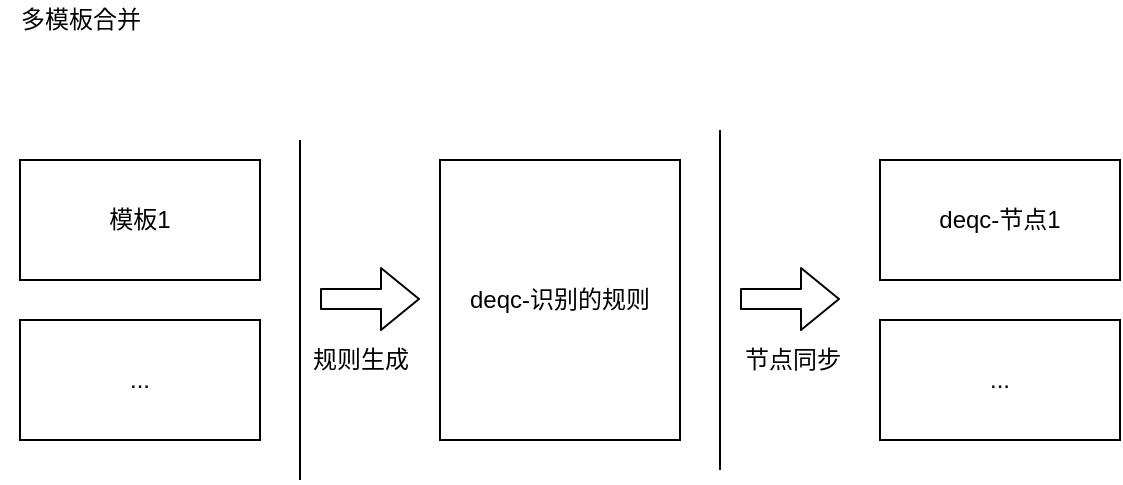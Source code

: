<mxfile version="14.6.11" type="github">
  <diagram id="WUAuQ661FUCSZRNOvEQn" name="Page-1">
    <mxGraphModel dx="1127" dy="771" grid="1" gridSize="10" guides="1" tooltips="1" connect="1" arrows="1" fold="1" page="1" pageScale="1" pageWidth="827" pageHeight="1169" math="0" shadow="0">
      <root>
        <mxCell id="0" />
        <mxCell id="1" parent="0" />
        <mxCell id="XsgKN6pSHH5uCLjIUDn7-3" value="模板1" style="rounded=0;whiteSpace=wrap;html=1;" vertex="1" parent="1">
          <mxGeometry x="110" y="200" width="120" height="60" as="geometry" />
        </mxCell>
        <mxCell id="XsgKN6pSHH5uCLjIUDn7-4" value="..." style="rounded=0;whiteSpace=wrap;html=1;" vertex="1" parent="1">
          <mxGeometry x="110" y="280" width="120" height="60" as="geometry" />
        </mxCell>
        <mxCell id="XsgKN6pSHH5uCLjIUDn7-6" value="" style="endArrow=none;html=1;" edge="1" parent="1">
          <mxGeometry width="50" height="50" relative="1" as="geometry">
            <mxPoint x="250" y="360" as="sourcePoint" />
            <mxPoint x="250" y="190" as="targetPoint" />
          </mxGeometry>
        </mxCell>
        <mxCell id="XsgKN6pSHH5uCLjIUDn7-7" value="多模板合并" style="text;html=1;align=center;verticalAlign=middle;resizable=0;points=[];autosize=1;strokeColor=none;" vertex="1" parent="1">
          <mxGeometry x="100" y="120" width="80" height="20" as="geometry" />
        </mxCell>
        <mxCell id="XsgKN6pSHH5uCLjIUDn7-8" value="deqc-识别的规则" style="rounded=0;whiteSpace=wrap;html=1;" vertex="1" parent="1">
          <mxGeometry x="320" y="200" width="120" height="140" as="geometry" />
        </mxCell>
        <mxCell id="XsgKN6pSHH5uCLjIUDn7-9" value="" style="shape=flexArrow;endArrow=classic;html=1;" edge="1" parent="1">
          <mxGeometry width="50" height="50" relative="1" as="geometry">
            <mxPoint x="260" y="269.5" as="sourcePoint" />
            <mxPoint x="310" y="269.5" as="targetPoint" />
          </mxGeometry>
        </mxCell>
        <mxCell id="XsgKN6pSHH5uCLjIUDn7-10" value="规则生成" style="text;html=1;align=center;verticalAlign=middle;resizable=0;points=[];autosize=1;strokeColor=none;" vertex="1" parent="1">
          <mxGeometry x="250" y="290" width="60" height="20" as="geometry" />
        </mxCell>
        <mxCell id="XsgKN6pSHH5uCLjIUDn7-11" value="deqc-节点1" style="rounded=0;whiteSpace=wrap;html=1;" vertex="1" parent="1">
          <mxGeometry x="540" y="200" width="120" height="60" as="geometry" />
        </mxCell>
        <mxCell id="XsgKN6pSHH5uCLjIUDn7-12" value="..." style="rounded=0;whiteSpace=wrap;html=1;" vertex="1" parent="1">
          <mxGeometry x="540" y="280" width="120" height="60" as="geometry" />
        </mxCell>
        <mxCell id="XsgKN6pSHH5uCLjIUDn7-16" value="" style="endArrow=none;html=1;" edge="1" parent="1">
          <mxGeometry width="50" height="50" relative="1" as="geometry">
            <mxPoint x="460" y="355" as="sourcePoint" />
            <mxPoint x="460" y="185" as="targetPoint" />
          </mxGeometry>
        </mxCell>
        <mxCell id="XsgKN6pSHH5uCLjIUDn7-17" value="" style="shape=flexArrow;endArrow=classic;html=1;" edge="1" parent="1">
          <mxGeometry width="50" height="50" relative="1" as="geometry">
            <mxPoint x="470" y="269.5" as="sourcePoint" />
            <mxPoint x="520" y="269.5" as="targetPoint" />
          </mxGeometry>
        </mxCell>
        <mxCell id="XsgKN6pSHH5uCLjIUDn7-18" value="" style="endArrow=none;html=1;" edge="1" parent="1">
          <mxGeometry width="50" height="50" relative="1" as="geometry">
            <mxPoint x="250" y="360" as="sourcePoint" />
            <mxPoint x="250" y="190" as="targetPoint" />
          </mxGeometry>
        </mxCell>
        <mxCell id="XsgKN6pSHH5uCLjIUDn7-19" value="节点同步" style="text;html=1;align=center;verticalAlign=middle;resizable=0;points=[];autosize=1;strokeColor=none;" vertex="1" parent="1">
          <mxGeometry x="466" y="290" width="60" height="20" as="geometry" />
        </mxCell>
      </root>
    </mxGraphModel>
  </diagram>
</mxfile>
